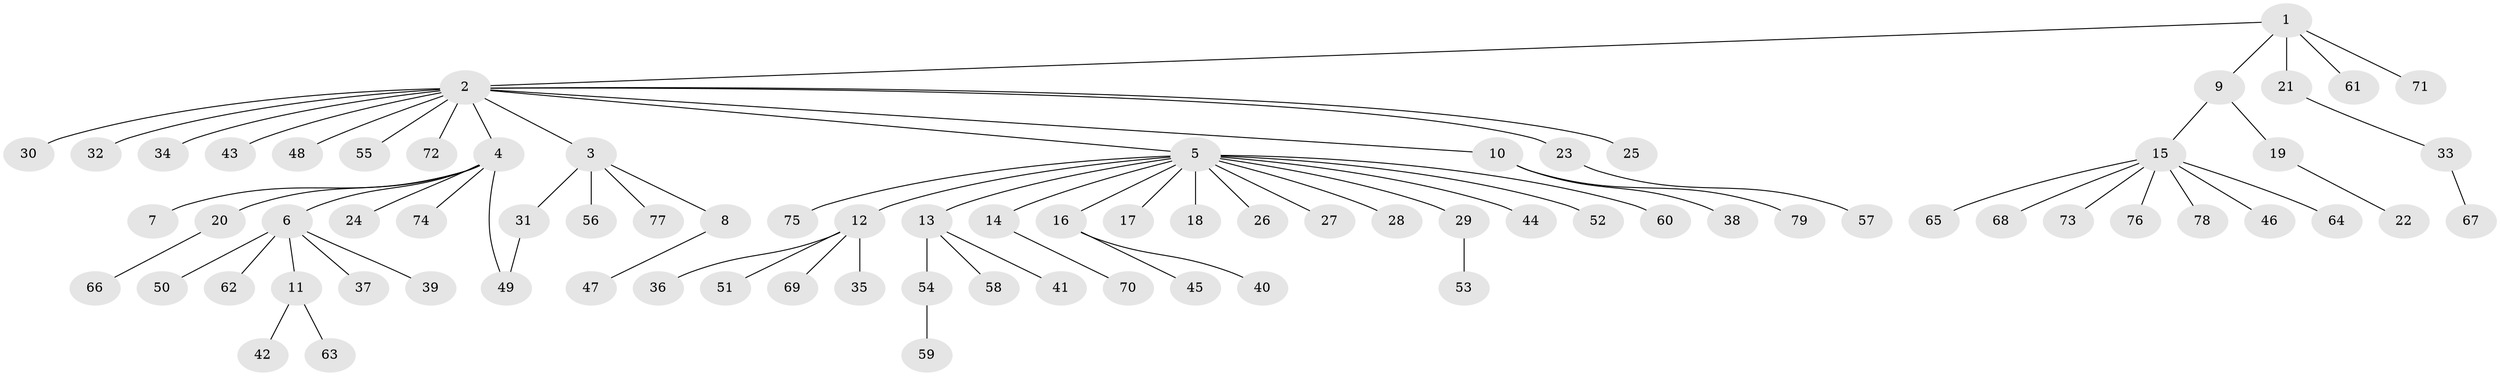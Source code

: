 // Generated by graph-tools (version 1.1) at 2025/49/03/09/25 03:49:53]
// undirected, 79 vertices, 79 edges
graph export_dot {
graph [start="1"]
  node [color=gray90,style=filled];
  1;
  2;
  3;
  4;
  5;
  6;
  7;
  8;
  9;
  10;
  11;
  12;
  13;
  14;
  15;
  16;
  17;
  18;
  19;
  20;
  21;
  22;
  23;
  24;
  25;
  26;
  27;
  28;
  29;
  30;
  31;
  32;
  33;
  34;
  35;
  36;
  37;
  38;
  39;
  40;
  41;
  42;
  43;
  44;
  45;
  46;
  47;
  48;
  49;
  50;
  51;
  52;
  53;
  54;
  55;
  56;
  57;
  58;
  59;
  60;
  61;
  62;
  63;
  64;
  65;
  66;
  67;
  68;
  69;
  70;
  71;
  72;
  73;
  74;
  75;
  76;
  77;
  78;
  79;
  1 -- 2;
  1 -- 9;
  1 -- 21;
  1 -- 61;
  1 -- 71;
  2 -- 3;
  2 -- 4;
  2 -- 5;
  2 -- 10;
  2 -- 23;
  2 -- 25;
  2 -- 30;
  2 -- 32;
  2 -- 34;
  2 -- 43;
  2 -- 48;
  2 -- 55;
  2 -- 72;
  3 -- 8;
  3 -- 31;
  3 -- 56;
  3 -- 77;
  4 -- 6;
  4 -- 7;
  4 -- 20;
  4 -- 24;
  4 -- 49;
  4 -- 74;
  5 -- 12;
  5 -- 13;
  5 -- 14;
  5 -- 16;
  5 -- 17;
  5 -- 18;
  5 -- 26;
  5 -- 27;
  5 -- 28;
  5 -- 29;
  5 -- 44;
  5 -- 52;
  5 -- 60;
  5 -- 75;
  6 -- 11;
  6 -- 37;
  6 -- 39;
  6 -- 50;
  6 -- 62;
  8 -- 47;
  9 -- 15;
  9 -- 19;
  10 -- 38;
  10 -- 79;
  11 -- 42;
  11 -- 63;
  12 -- 35;
  12 -- 36;
  12 -- 51;
  12 -- 69;
  13 -- 41;
  13 -- 54;
  13 -- 58;
  14 -- 70;
  15 -- 46;
  15 -- 64;
  15 -- 65;
  15 -- 68;
  15 -- 73;
  15 -- 76;
  15 -- 78;
  16 -- 40;
  16 -- 45;
  19 -- 22;
  20 -- 66;
  21 -- 33;
  23 -- 57;
  29 -- 53;
  31 -- 49;
  33 -- 67;
  54 -- 59;
}

